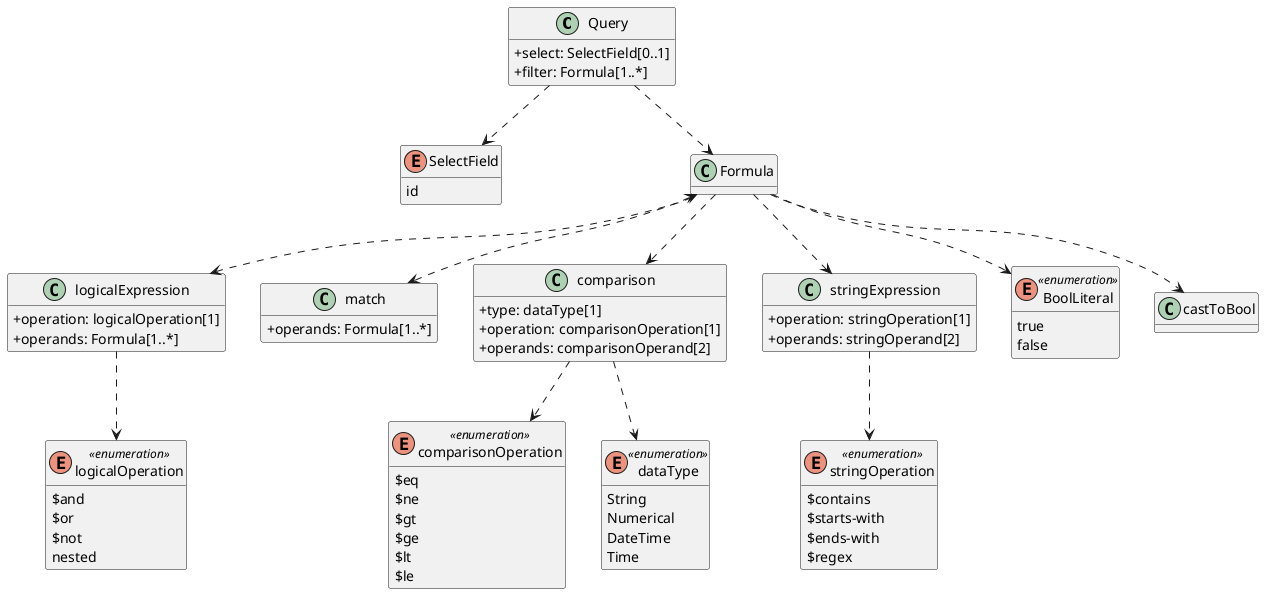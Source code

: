 @startuml
!pragma useIntermediatePackages false
skinparam classAttributeIconSize 0

hide methods 

class Query {
    +select: SelectField[0..1]
    +filter: Formula[1..*]
}
 
Query ..> SelectField
Query ..> Formula

' to better arrange the SelectField
SelectField -r[hidden]- Placeholder1
Placeholder1 -r[hidden]- Formula
hide Placeholder1

' to better arrange the elements
Placeholder2 -l[hidden]- Formula
hide Placeholder2
 
enum SelectField {
     id
}


  class Formula {
  }

  enum logicalOperation <<enumeration>> {
    $and
    $or
    $not
    nested
  }

  class logicalExpression {
    +operation: logicalOperation[1]
    +operands: Formula[1..*]
  }

  class match {
    +operands: Formula[1..*]
  }

  enum comparisonOperation <<enumeration>> {
    $eq
    $ne
    $gt
    $ge
    $lt
    $le
  }
  enum dataType <<enumeration>> {
    String
    Numerical
    DateTime
    Time
  }
  class comparison {
    +type: dataType[1]
    +operation: comparisonOperation[1]
    +operands: comparisonOperand[2]
  }

  enum stringOperation <<enumeration>> {
    $contains
    $starts-with
    $ends-with
    $regex
  }
  class stringExpression {
    +operation: stringOperation[1]
    +operands: stringOperand[2]
  }

  enum BoolLiteral <<enumeration>> {
    true
    false
  }
  class castToBool {}

  Formula <.d.> logicalExpression
  logicalExpression ..> logicalOperation
  stringExpression ..> stringOperation
  Formula ..> comparison
  Formula <..> match
  comparison ..> dataType
  comparison ..> comparisonOperation
  Formula ..> stringExpression
  Formula .d.> castToBool
  Formula .d.> BoolLiteral

'for better arrangements of the classes below Formula
' match .l[hidden]. comparison



@enduml